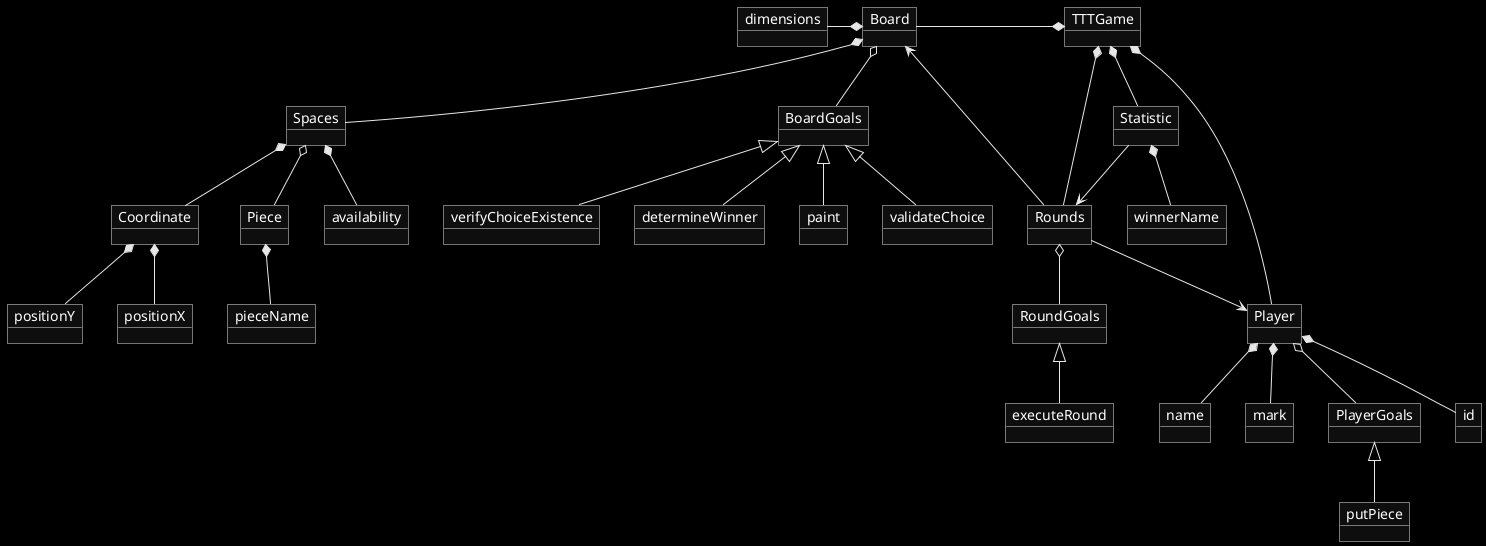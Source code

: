 @startuml domainModel

skinparam monochrome reverse

object TTTGame
    object Board
        object dimensions
        object Spaces
            object availability
            object Coordinate
                object positionX
                object positionY
    object BoardGoals
        object paint
        object validateChoice
        object verifyChoiceExistence
        object determineWinner
    object Player
        object id
        object name
        object mark
        object PlayerGoals
            object putPiece
    object Rounds
        object RoundGoals
            object executeRound
    object Piece
        object pieceName
    object Statistic
        object winnerName

TTTGame *-left- Board
TTTGame *-- Player
TTTGame *-- Rounds
TTTGame *-- Statistic

Board *-left- dimensions
Board *-- Spaces
Board o-- BoardGoals
BoardGoals <|-- paint
BoardGoals <|-- validateChoice
BoardGoals <|-- verifyChoiceExistence
BoardGoals <|-- determineWinner

Spaces *-- availability
Spaces *-- Coordinate
Spaces o-- Piece

Coordinate *-- positionX
Coordinate *-- positionY

Rounds o-- RoundGoals
Rounds --> Player
Rounds --> Board
RoundGoals <|-- executeRound

Player *-- id
Player *-- name
Player *-- mark
Player o-- PlayerGoals
PlayerGoals <|-- putPiece

Piece *-- pieceName

Statistic *-- winnerName
Statistic --> Rounds


@enduml
